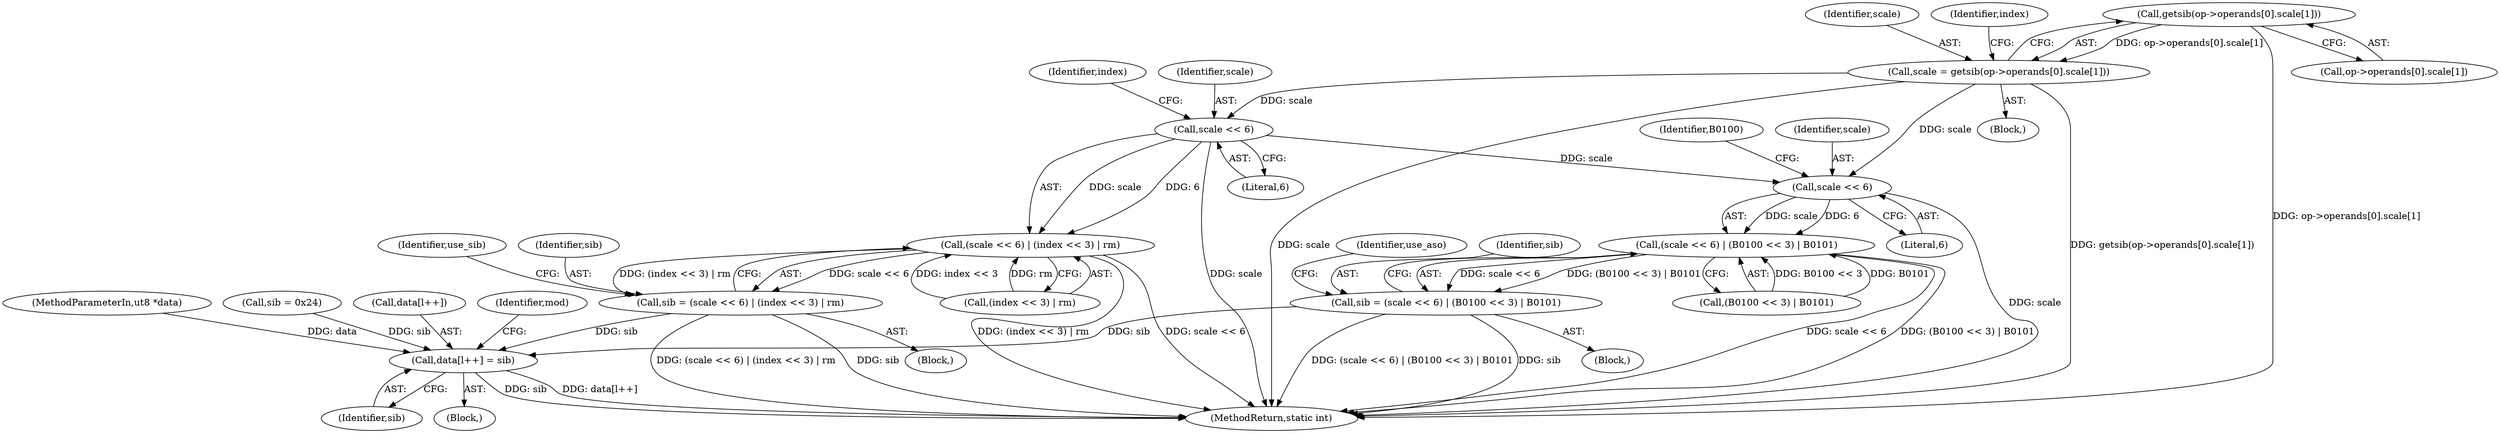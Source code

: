 digraph "0_radare2_f17bfd9f1da05f30f23a4dd05e9d2363e1406948@API" {
"1001020" [label="(Call,getsib(op->operands[0].scale[1]))"];
"1001018" [label="(Call,scale = getsib(op->operands[0].scale[1]))"];
"1001042" [label="(Call,scale << 6)"];
"1001041" [label="(Call,(scale << 6) | (index << 3) | rm)"];
"1001039" [label="(Call,sib = (scale << 6) | (index << 3) | rm)"];
"1001148" [label="(Call,data[l++] = sib)"];
"1001085" [label="(Call,scale << 6)"];
"1001084" [label="(Call,(scale << 6) | (B0100 << 3) | B0101)"];
"1001082" [label="(Call,sib = (scale << 6) | (B0100 << 3) | B0101)"];
"1001040" [label="(Identifier,sib)"];
"1001090" [label="(Identifier,B0100)"];
"1001070" [label="(Block,)"];
"1001020" [label="(Call,getsib(op->operands[0].scale[1]))"];
"1001035" [label="(Block,)"];
"1001083" [label="(Identifier,sib)"];
"1000104" [label="(MethodParameterIn,ut8 *data)"];
"1001084" [label="(Call,(scale << 6) | (B0100 << 3) | B0101)"];
"1001041" [label="(Call,(scale << 6) | (index << 3) | rm)"];
"1001086" [label="(Identifier,scale)"];
"1001039" [label="(Call,sib = (scale << 6) | (index << 3) | rm)"];
"1001044" [label="(Literal,6)"];
"1001082" [label="(Call,sib = (scale << 6) | (B0100 << 3) | B0101)"];
"1001153" [label="(Identifier,sib)"];
"1001059" [label="(Call,sib = 0x24)"];
"1001018" [label="(Call,scale = getsib(op->operands[0].scale[1]))"];
"1001149" [label="(Call,data[l++])"];
"1001148" [label="(Call,data[l++] = sib)"];
"1001088" [label="(Call,(B0100 << 3) | B0101)"];
"1001019" [label="(Identifier,scale)"];
"1003220" [label="(MethodReturn,static int)"];
"1000961" [label="(Block,)"];
"1001047" [label="(Identifier,index)"];
"1001021" [label="(Call,op->operands[0].scale[1])"];
"1001063" [label="(Identifier,use_sib)"];
"1001085" [label="(Call,scale << 6)"];
"1001043" [label="(Identifier,scale)"];
"1001107" [label="(Identifier,use_aso)"];
"1001042" [label="(Call,scale << 6)"];
"1001156" [label="(Identifier,mod)"];
"1001147" [label="(Block,)"];
"1001032" [label="(Identifier,index)"];
"1001045" [label="(Call,(index << 3) | rm)"];
"1001087" [label="(Literal,6)"];
"1001020" -> "1001018"  [label="AST: "];
"1001020" -> "1001021"  [label="CFG: "];
"1001021" -> "1001020"  [label="AST: "];
"1001018" -> "1001020"  [label="CFG: "];
"1001020" -> "1003220"  [label="DDG: op->operands[0].scale[1]"];
"1001020" -> "1001018"  [label="DDG: op->operands[0].scale[1]"];
"1001018" -> "1000961"  [label="AST: "];
"1001019" -> "1001018"  [label="AST: "];
"1001032" -> "1001018"  [label="CFG: "];
"1001018" -> "1003220"  [label="DDG: scale"];
"1001018" -> "1003220"  [label="DDG: getsib(op->operands[0].scale[1])"];
"1001018" -> "1001042"  [label="DDG: scale"];
"1001018" -> "1001085"  [label="DDG: scale"];
"1001042" -> "1001041"  [label="AST: "];
"1001042" -> "1001044"  [label="CFG: "];
"1001043" -> "1001042"  [label="AST: "];
"1001044" -> "1001042"  [label="AST: "];
"1001047" -> "1001042"  [label="CFG: "];
"1001042" -> "1003220"  [label="DDG: scale"];
"1001042" -> "1001041"  [label="DDG: scale"];
"1001042" -> "1001041"  [label="DDG: 6"];
"1001042" -> "1001085"  [label="DDG: scale"];
"1001041" -> "1001039"  [label="AST: "];
"1001041" -> "1001045"  [label="CFG: "];
"1001045" -> "1001041"  [label="AST: "];
"1001039" -> "1001041"  [label="CFG: "];
"1001041" -> "1003220"  [label="DDG: (index << 3) | rm"];
"1001041" -> "1003220"  [label="DDG: scale << 6"];
"1001041" -> "1001039"  [label="DDG: scale << 6"];
"1001041" -> "1001039"  [label="DDG: (index << 3) | rm"];
"1001045" -> "1001041"  [label="DDG: index << 3"];
"1001045" -> "1001041"  [label="DDG: rm"];
"1001039" -> "1001035"  [label="AST: "];
"1001040" -> "1001039"  [label="AST: "];
"1001063" -> "1001039"  [label="CFG: "];
"1001039" -> "1003220"  [label="DDG: (scale << 6) | (index << 3) | rm"];
"1001039" -> "1003220"  [label="DDG: sib"];
"1001039" -> "1001148"  [label="DDG: sib"];
"1001148" -> "1001147"  [label="AST: "];
"1001148" -> "1001153"  [label="CFG: "];
"1001149" -> "1001148"  [label="AST: "];
"1001153" -> "1001148"  [label="AST: "];
"1001156" -> "1001148"  [label="CFG: "];
"1001148" -> "1003220"  [label="DDG: sib"];
"1001148" -> "1003220"  [label="DDG: data[l++]"];
"1001059" -> "1001148"  [label="DDG: sib"];
"1001082" -> "1001148"  [label="DDG: sib"];
"1000104" -> "1001148"  [label="DDG: data"];
"1001085" -> "1001084"  [label="AST: "];
"1001085" -> "1001087"  [label="CFG: "];
"1001086" -> "1001085"  [label="AST: "];
"1001087" -> "1001085"  [label="AST: "];
"1001090" -> "1001085"  [label="CFG: "];
"1001085" -> "1003220"  [label="DDG: scale"];
"1001085" -> "1001084"  [label="DDG: scale"];
"1001085" -> "1001084"  [label="DDG: 6"];
"1001084" -> "1001082"  [label="AST: "];
"1001084" -> "1001088"  [label="CFG: "];
"1001088" -> "1001084"  [label="AST: "];
"1001082" -> "1001084"  [label="CFG: "];
"1001084" -> "1003220"  [label="DDG: scale << 6"];
"1001084" -> "1003220"  [label="DDG: (B0100 << 3) | B0101"];
"1001084" -> "1001082"  [label="DDG: scale << 6"];
"1001084" -> "1001082"  [label="DDG: (B0100 << 3) | B0101"];
"1001088" -> "1001084"  [label="DDG: B0100 << 3"];
"1001088" -> "1001084"  [label="DDG: B0101"];
"1001082" -> "1001070"  [label="AST: "];
"1001083" -> "1001082"  [label="AST: "];
"1001107" -> "1001082"  [label="CFG: "];
"1001082" -> "1003220"  [label="DDG: (scale << 6) | (B0100 << 3) | B0101"];
"1001082" -> "1003220"  [label="DDG: sib"];
}
